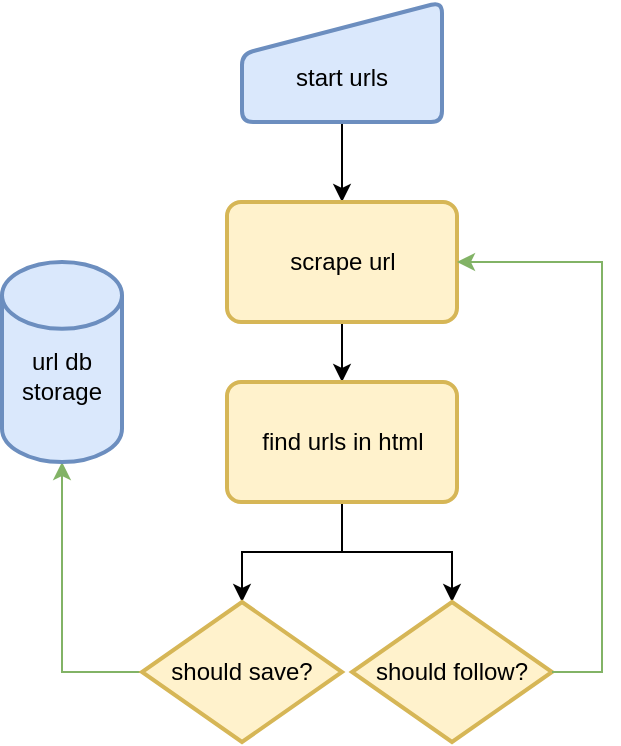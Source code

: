 <mxfile version="15.1.3" type="device"><diagram id="mlOGHlB8DzyKnCvvXvDG" name="Page-1"><mxGraphModel dx="1422" dy="840" grid="1" gridSize="10" guides="1" tooltips="1" connect="1" arrows="1" fold="1" page="1" pageScale="1" pageWidth="850" pageHeight="1100" math="0" shadow="0"><root><mxCell id="0"/><mxCell id="1" parent="0"/><mxCell id="WtzjumXtt3Pf-GyPhtmB-14" style="edgeStyle=orthogonalEdgeStyle;rounded=0;orthogonalLoop=1;jettySize=auto;html=1;exitX=0.5;exitY=1;exitDx=0;exitDy=0;" edge="1" parent="1" source="WtzjumXtt3Pf-GyPhtmB-1" target="WtzjumXtt3Pf-GyPhtmB-2"><mxGeometry relative="1" as="geometry"/></mxCell><mxCell id="WtzjumXtt3Pf-GyPhtmB-1" value="&lt;br&gt;start urls" style="html=1;strokeWidth=2;shape=manualInput;whiteSpace=wrap;rounded=1;size=26;arcSize=11;fillColor=#dae8fc;strokeColor=#6c8ebf;" vertex="1" parent="1"><mxGeometry x="370" y="140" width="100" height="60" as="geometry"/></mxCell><mxCell id="WtzjumXtt3Pf-GyPhtmB-15" style="edgeStyle=orthogonalEdgeStyle;rounded=0;orthogonalLoop=1;jettySize=auto;html=1;exitX=0.5;exitY=1;exitDx=0;exitDy=0;entryX=0.5;entryY=0;entryDx=0;entryDy=0;" edge="1" parent="1" source="WtzjumXtt3Pf-GyPhtmB-2" target="WtzjumXtt3Pf-GyPhtmB-4"><mxGeometry relative="1" as="geometry"/></mxCell><mxCell id="WtzjumXtt3Pf-GyPhtmB-2" value="scrape url" style="rounded=1;whiteSpace=wrap;html=1;absoluteArcSize=1;arcSize=14;strokeWidth=2;fillColor=#fff2cc;strokeColor=#d6b656;" vertex="1" parent="1"><mxGeometry x="362.5" y="240" width="115" height="60" as="geometry"/></mxCell><mxCell id="WtzjumXtt3Pf-GyPhtmB-12" style="edgeStyle=orthogonalEdgeStyle;rounded=0;orthogonalLoop=1;jettySize=auto;html=1;exitX=0.5;exitY=1;exitDx=0;exitDy=0;entryX=0.5;entryY=0;entryDx=0;entryDy=0;entryPerimeter=0;" edge="1" parent="1" source="WtzjumXtt3Pf-GyPhtmB-4" target="WtzjumXtt3Pf-GyPhtmB-7"><mxGeometry relative="1" as="geometry"/></mxCell><mxCell id="WtzjumXtt3Pf-GyPhtmB-13" style="edgeStyle=orthogonalEdgeStyle;rounded=0;orthogonalLoop=1;jettySize=auto;html=1;exitX=0.5;exitY=1;exitDx=0;exitDy=0;" edge="1" parent="1" source="WtzjumXtt3Pf-GyPhtmB-4" target="WtzjumXtt3Pf-GyPhtmB-6"><mxGeometry relative="1" as="geometry"/></mxCell><mxCell id="WtzjumXtt3Pf-GyPhtmB-4" value="find urls in html" style="rounded=1;whiteSpace=wrap;html=1;absoluteArcSize=1;arcSize=14;strokeWidth=2;fillColor=#fff2cc;strokeColor=#d6b656;" vertex="1" parent="1"><mxGeometry x="362.5" y="330" width="115" height="60" as="geometry"/></mxCell><mxCell id="WtzjumXtt3Pf-GyPhtmB-6" value="should follow?" style="strokeWidth=2;html=1;shape=mxgraph.flowchart.decision;whiteSpace=wrap;fillColor=#fff2cc;strokeColor=#d6b656;" vertex="1" parent="1"><mxGeometry x="425" y="440" width="100" height="70" as="geometry"/></mxCell><mxCell id="WtzjumXtt3Pf-GyPhtmB-8" style="edgeStyle=orthogonalEdgeStyle;rounded=0;orthogonalLoop=1;jettySize=auto;html=1;exitX=1;exitY=0.5;exitDx=0;exitDy=0;exitPerimeter=0;entryX=1;entryY=0.5;entryDx=0;entryDy=0;fillColor=#d5e8d4;strokeColor=#82b366;" edge="1" parent="1" source="WtzjumXtt3Pf-GyPhtmB-6" target="WtzjumXtt3Pf-GyPhtmB-2"><mxGeometry relative="1" as="geometry"><Array as="points"><mxPoint x="550" y="475"/><mxPoint x="550" y="270"/></Array></mxGeometry></mxCell><mxCell id="WtzjumXtt3Pf-GyPhtmB-16" style="edgeStyle=orthogonalEdgeStyle;rounded=0;orthogonalLoop=1;jettySize=auto;html=1;exitX=0;exitY=0.5;exitDx=0;exitDy=0;exitPerimeter=0;entryX=0.5;entryY=1;entryDx=0;entryDy=0;entryPerimeter=0;fillColor=#d5e8d4;strokeColor=#82b366;" edge="1" parent="1" source="WtzjumXtt3Pf-GyPhtmB-7" target="WtzjumXtt3Pf-GyPhtmB-11"><mxGeometry relative="1" as="geometry"/></mxCell><mxCell id="WtzjumXtt3Pf-GyPhtmB-7" value="should save?" style="strokeWidth=2;html=1;shape=mxgraph.flowchart.decision;whiteSpace=wrap;fillColor=#fff2cc;strokeColor=#d6b656;" vertex="1" parent="1"><mxGeometry x="320" y="440" width="100" height="70" as="geometry"/></mxCell><mxCell id="WtzjumXtt3Pf-GyPhtmB-11" value="&lt;br&gt;url db&lt;br&gt;storage" style="strokeWidth=2;html=1;shape=mxgraph.flowchart.database;whiteSpace=wrap;fillColor=#dae8fc;strokeColor=#6c8ebf;" vertex="1" parent="1"><mxGeometry x="250" y="270" width="60" height="100" as="geometry"/></mxCell></root></mxGraphModel></diagram></mxfile>